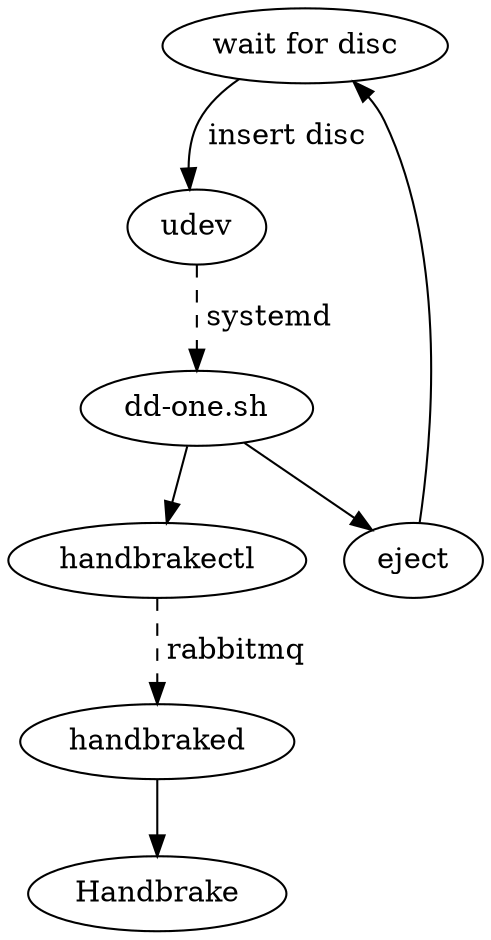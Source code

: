 digraph G {
#    node [shape="box"];
    "wait for disc" -> udev [label=" insert disc  "];
    udev -> "dd-one.sh" [label=" systemd",style=dashed];
    "dd-one.sh" -> handbrakectl;
    "dd-one.sh" -> eject;
    eject -> "wait for disc";
    // shell -> handbrakectl;
    handbrakectl -> handbraked [label=" rabbitmq",style=dashed];
    handbraked -> Handbrake;
}
